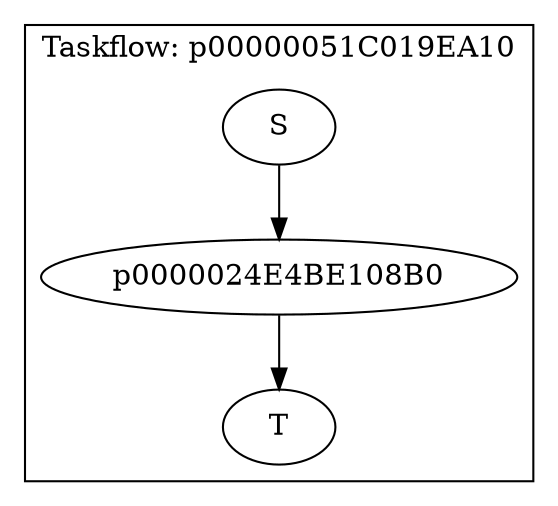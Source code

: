 digraph Taskflow {
subgraph cluster_p00000051C019EA90 {
label="Taskflow: p00000051C019EA10";
p0000024E4BE108B0[label="p0000024E4BE108B0" ];
p0000024E4BE108B0 -> p0000024E4BE10AF0;
p0000024E4BE109D0[label="S" ];
p0000024E4BE109D0 -> p0000024E4BE108B0;
p0000024E4BE10AF0[label="T" ];
}
}
